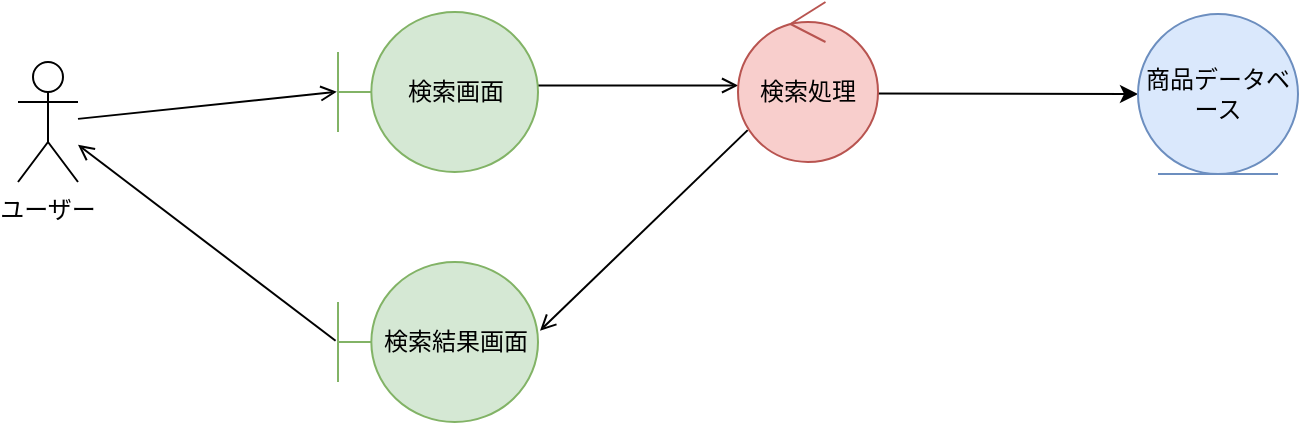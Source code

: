 <mxfile>
    <diagram id="KS1nAZN_LTNEMH9pntbv" name="商品検索">
        <mxGraphModel dx="720" dy="381" grid="1" gridSize="10" guides="1" tooltips="1" connect="1" arrows="1" fold="1" page="1" pageScale="1" pageWidth="827" pageHeight="1169" math="0" shadow="0">
            <root>
                <mxCell id="0"/>
                <mxCell id="1" parent="0"/>
                <mxCell id="28" value="ユーザー" style="shape=umlActor;verticalLabelPosition=bottom;verticalAlign=top;" vertex="1" parent="1">
                    <mxGeometry x="70" y="70" width="30" height="60" as="geometry"/>
                </mxCell>
                <mxCell id="37" style="endArrow=open;entryX=-0.006;entryY=0.499;entryDx=0;entryDy=0;entryPerimeter=0;" edge="1" parent="1" source="28" target="42">
                    <mxGeometry relative="1" as="geometry">
                        <mxPoint x="230" y="84.153" as="targetPoint"/>
                    </mxGeometry>
                </mxCell>
                <mxCell id="38" style="endArrow=open;exitX=0.985;exitY=0.459;exitDx=0;exitDy=0;exitPerimeter=0;entryX=0.001;entryY=0.522;entryDx=0;entryDy=0;entryPerimeter=0;" edge="1" parent="1" source="42" target="43">
                    <mxGeometry relative="1" as="geometry">
                        <mxPoint x="306" y="80.998" as="sourcePoint"/>
                        <mxPoint x="430.005" y="84.348" as="targetPoint"/>
                    </mxGeometry>
                </mxCell>
                <mxCell id="39" style="endArrow=classic;startArrow=classic;entryX=0;entryY=0.5;entryDx=0;entryDy=0;" edge="1" parent="1" target="44">
                    <mxGeometry relative="1" as="geometry">
                        <mxPoint x="489.994" y="85.674" as="sourcePoint"/>
                        <mxPoint x="630.008" y="89.326" as="targetPoint"/>
                    </mxGeometry>
                </mxCell>
                <mxCell id="40" style="endArrow=open;entryX=1.01;entryY=0.429;entryDx=0;entryDy=0;entryPerimeter=0;" edge="1" parent="1" target="45">
                    <mxGeometry relative="1" as="geometry">
                        <mxPoint x="434.841" y="104.065" as="sourcePoint"/>
                        <mxPoint x="306" y="201.317" as="targetPoint"/>
                    </mxGeometry>
                </mxCell>
                <mxCell id="41" style="endArrow=open;exitX=-0.012;exitY=0.492;exitDx=0;exitDy=0;exitPerimeter=0;" edge="1" parent="1" source="45" target="28">
                    <mxGeometry relative="1" as="geometry">
                        <mxPoint x="230" y="203.005" as="sourcePoint"/>
                    </mxGeometry>
                </mxCell>
                <mxCell id="42" value="検索画面" style="shape=umlBoundary;whiteSpace=wrap;html=1;fillColor=#d5e8d4;strokeColor=#82b366;" vertex="1" parent="1">
                    <mxGeometry x="230" y="45" width="100" height="80" as="geometry"/>
                </mxCell>
                <mxCell id="43" value="検索処理" style="ellipse;shape=umlControl;whiteSpace=wrap;html=1;fillColor=#f8cecc;strokeColor=#b85450;" vertex="1" parent="1">
                    <mxGeometry x="430" y="40" width="70" height="80" as="geometry"/>
                </mxCell>
                <mxCell id="44" value="商品データベース" style="ellipse;shape=umlEntity;whiteSpace=wrap;html=1;fillColor=#dae8fc;strokeColor=#6c8ebf;" vertex="1" parent="1">
                    <mxGeometry x="630" y="46" width="80" height="80" as="geometry"/>
                </mxCell>
                <mxCell id="45" value="検索結果画面" style="shape=umlBoundary;whiteSpace=wrap;html=1;fillColor=#d5e8d4;strokeColor=#82b366;" vertex="1" parent="1">
                    <mxGeometry x="230" y="170" width="100" height="80" as="geometry"/>
                </mxCell>
            </root>
        </mxGraphModel>
    </diagram>
</mxfile>